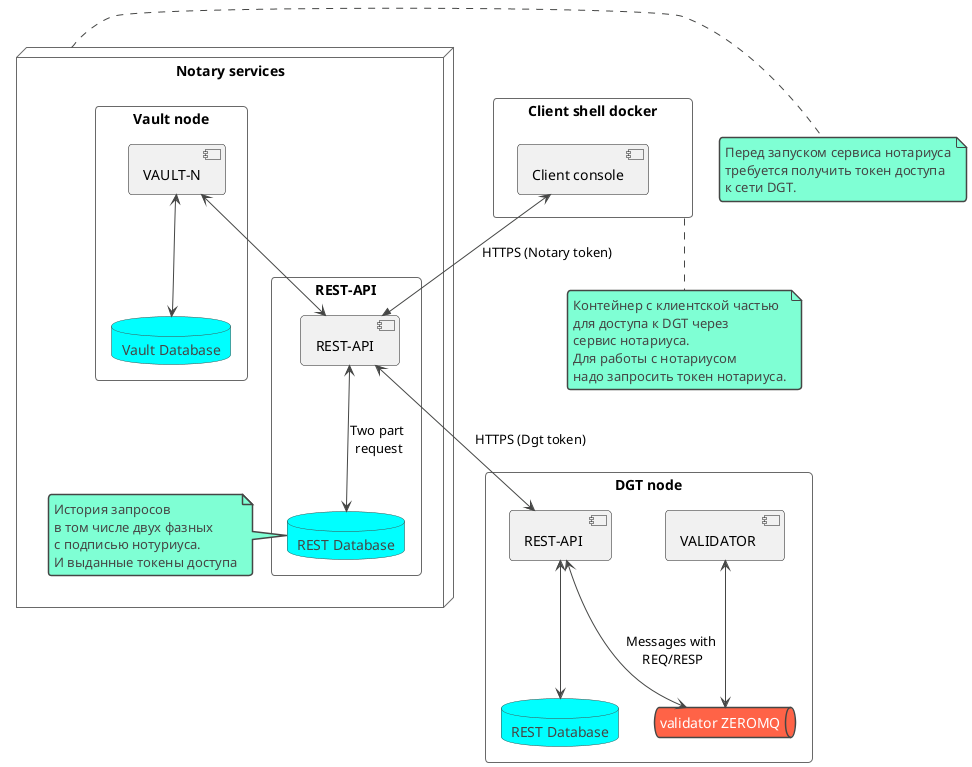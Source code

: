 @startuml
!theme vibrant
!define Database(name) entity name as "name" <<database>> #LightBlue

rectangle "Client shell docker" as dshell {
component "Client console" as shell

}
note bottom of dshell
  Контейнер с клиентской частью
  для доступа к DGT через 
  сервис нотариуса. 
  Для работы с нотариусом 
  надо запросить токен нотариуса.
end note

node "Notary services" as notary {
 
  rectangle "REST-API" as nrest {
   component "REST-API" as notrest
   database "REST Database" as ndb
   
  }
  rectangle "Vault node" as vault {
   component "VAULT-N" as vaultn
   database "Vault Database" as vdb

  }
  note left of ndb
    История запросов 
    в том числе двух фазных 
    с подписью нотуриуса.
    И выданные токены доступа
  end note

}
note right of notary
  Перед запуском сервиса нотариуса
  требуется получить токен доступа  
  к сети DGT.
end note


rectangle "DGT node" as dgt {
  component "VALIDATOR " as dvalid {
  
  }
  component "REST-API " as drest {
   
  }
  database "REST Database" as rdb
  queue "validator ZEROMQ" as qvalid
}
notrest <--> ndb  : Two part \nrequest
notrest <--> drest : HTTPS (Dgt token)
vaultn <--> vdb
vaultn <--> notrest
shell <-->> notrest : HTTPS (Notary token) 

' shell <-->> drest : HTTP requests (Dgt token)
drest <--> qvalid : Messages with\n REQ/RESP
drest <--> rdb
dvalid <--> qvalid

/'kteleg --> TelegRepublisher
serv -[dashed;#blue]-> kteleg
PlanRepublisher -[dashed;#blue]-> plans
aggr -[dashed]-> serv : [TCP connection]
'/
@enduml
